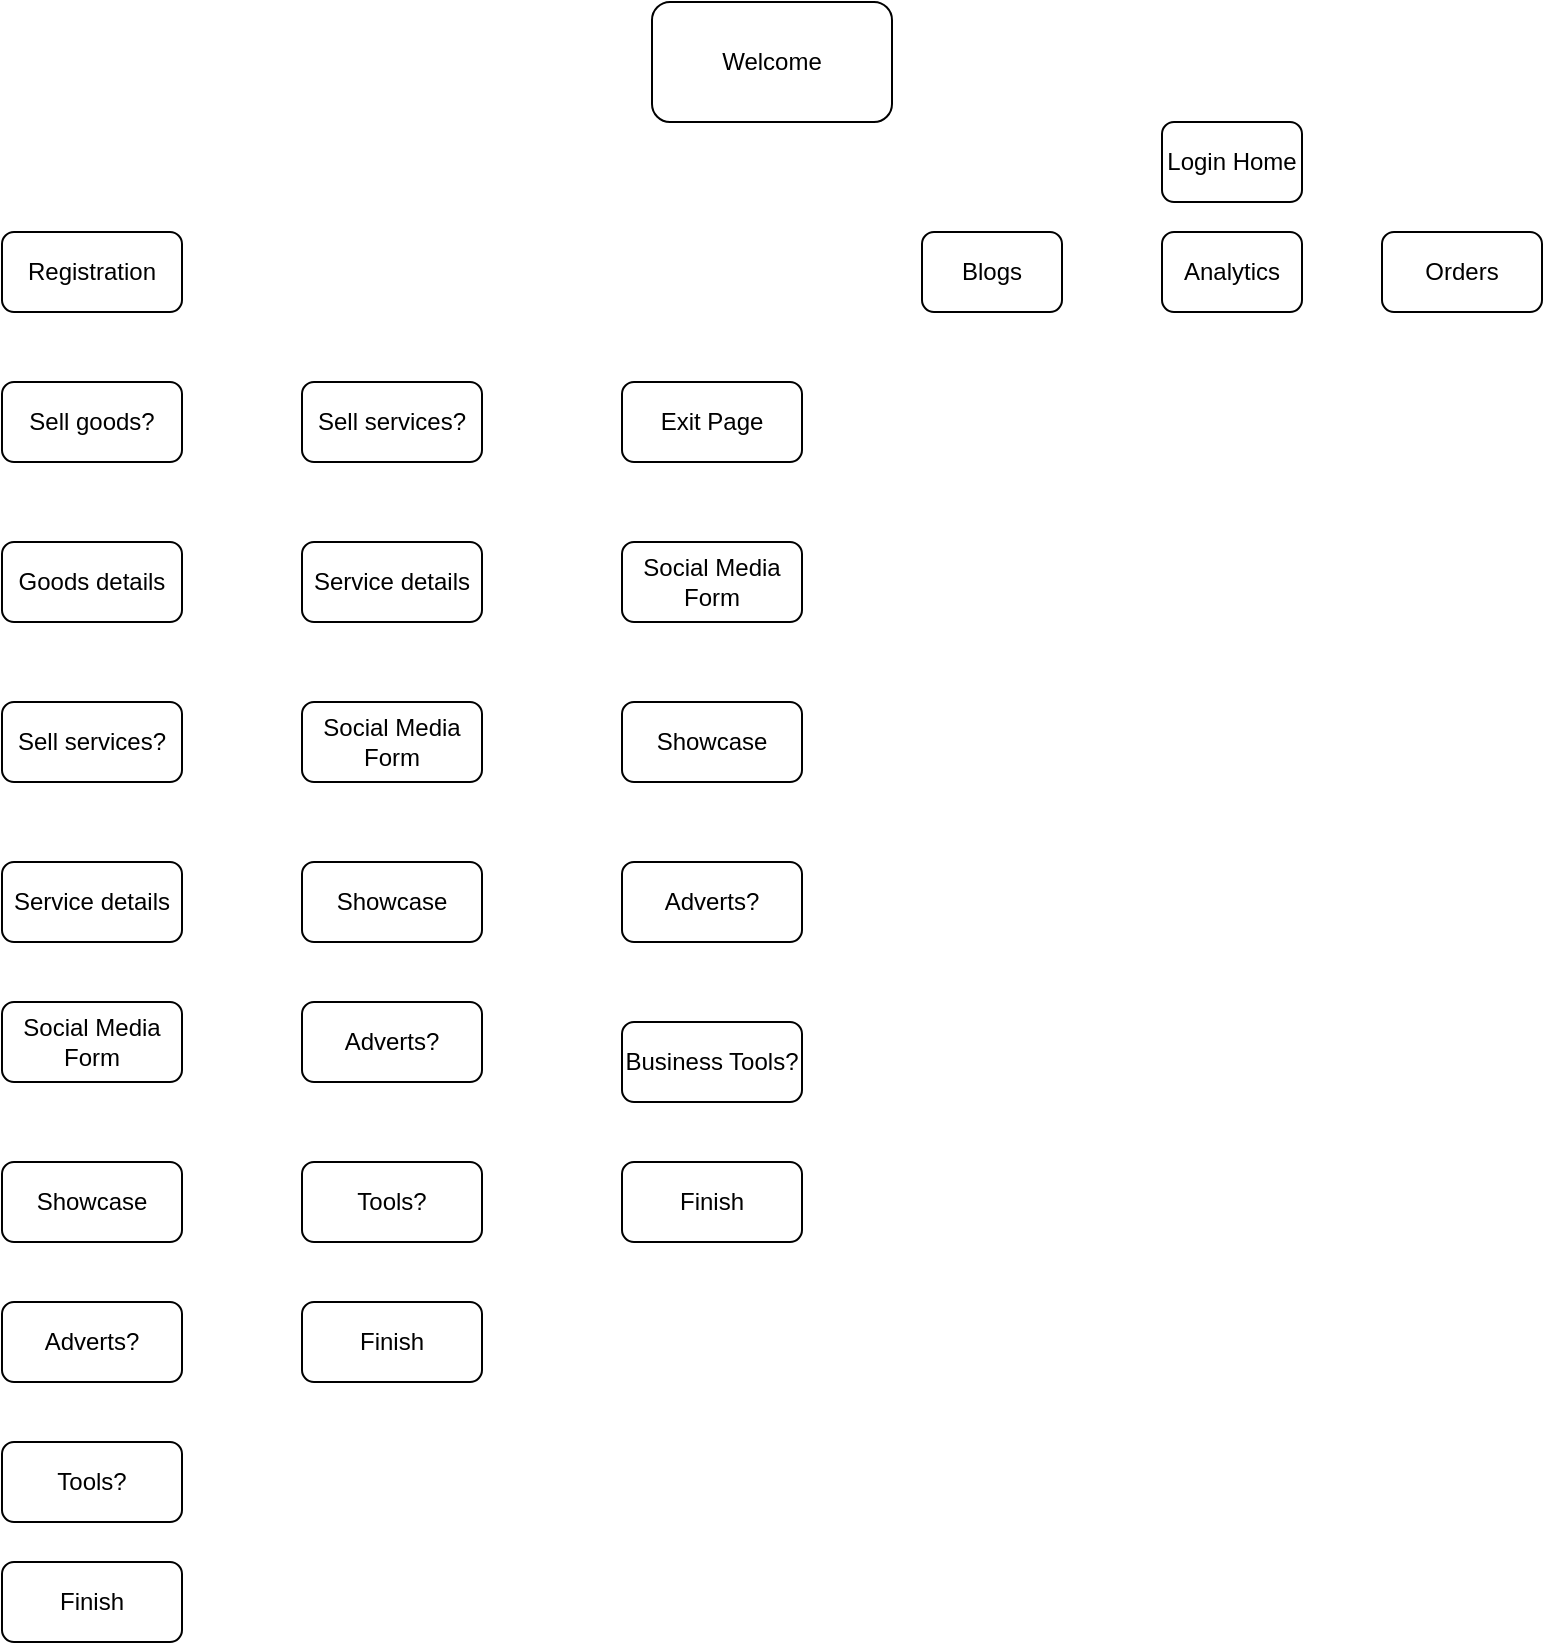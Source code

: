 <mxfile version="14.2.6" type="github">
  <diagram id="EI-SLpZy4c11w0MKUhf8" name="Page-1">
    <mxGraphModel dx="1666" dy="803" grid="1" gridSize="10" guides="1" tooltips="1" connect="1" arrows="1" fold="1" page="1" pageScale="1" pageWidth="850" pageHeight="1100" math="0" shadow="0">
      <root>
        <mxCell id="0" />
        <mxCell id="1" parent="0" />
        <mxCell id="GBD44H0l0N1KtUBJfBsn-1" value="Welcome" style="rounded=1;whiteSpace=wrap;html=1;" vertex="1" parent="1">
          <mxGeometry x="365" y="20" width="120" height="60" as="geometry" />
        </mxCell>
        <mxCell id="GBD44H0l0N1KtUBJfBsn-2" value="Blogs" style="rounded=1;whiteSpace=wrap;html=1;" vertex="1" parent="1">
          <mxGeometry x="500" y="135" width="70" height="40" as="geometry" />
        </mxCell>
        <mxCell id="GBD44H0l0N1KtUBJfBsn-3" value="Login Home" style="rounded=1;whiteSpace=wrap;html=1;" vertex="1" parent="1">
          <mxGeometry x="620" y="80" width="70" height="40" as="geometry" />
        </mxCell>
        <mxCell id="GBD44H0l0N1KtUBJfBsn-4" value="Orders" style="rounded=1;whiteSpace=wrap;html=1;" vertex="1" parent="1">
          <mxGeometry x="730" y="135" width="80" height="40" as="geometry" />
        </mxCell>
        <mxCell id="GBD44H0l0N1KtUBJfBsn-5" value="Analytics" style="rounded=1;whiteSpace=wrap;html=1;" vertex="1" parent="1">
          <mxGeometry x="620" y="135" width="70" height="40" as="geometry" />
        </mxCell>
        <mxCell id="GBD44H0l0N1KtUBJfBsn-8" value="Registration" style="rounded=1;whiteSpace=wrap;html=1;" vertex="1" parent="1">
          <mxGeometry x="40" y="135" width="90" height="40" as="geometry" />
        </mxCell>
        <mxCell id="GBD44H0l0N1KtUBJfBsn-9" value="Exit Page" style="rounded=1;whiteSpace=wrap;html=1;" vertex="1" parent="1">
          <mxGeometry x="350" y="210" width="90" height="40" as="geometry" />
        </mxCell>
        <mxCell id="GBD44H0l0N1KtUBJfBsn-10" value="Sell goods?" style="rounded=1;whiteSpace=wrap;html=1;" vertex="1" parent="1">
          <mxGeometry x="40" y="210" width="90" height="40" as="geometry" />
        </mxCell>
        <mxCell id="GBD44H0l0N1KtUBJfBsn-11" value="Sell services?" style="rounded=1;whiteSpace=wrap;html=1;" vertex="1" parent="1">
          <mxGeometry x="190" y="210" width="90" height="40" as="geometry" />
        </mxCell>
        <mxCell id="GBD44H0l0N1KtUBJfBsn-12" value="Goods details" style="rounded=1;whiteSpace=wrap;html=1;" vertex="1" parent="1">
          <mxGeometry x="40" y="290" width="90" height="40" as="geometry" />
        </mxCell>
        <mxCell id="GBD44H0l0N1KtUBJfBsn-13" value="Social Media Form" style="rounded=1;whiteSpace=wrap;html=1;" vertex="1" parent="1">
          <mxGeometry x="350" y="290" width="90" height="40" as="geometry" />
        </mxCell>
        <mxCell id="GBD44H0l0N1KtUBJfBsn-14" value="Service details" style="rounded=1;whiteSpace=wrap;html=1;" vertex="1" parent="1">
          <mxGeometry x="190" y="290" width="90" height="40" as="geometry" />
        </mxCell>
        <mxCell id="GBD44H0l0N1KtUBJfBsn-15" value="Sell services?" style="rounded=1;whiteSpace=wrap;html=1;" vertex="1" parent="1">
          <mxGeometry x="40" y="370" width="90" height="40" as="geometry" />
        </mxCell>
        <mxCell id="GBD44H0l0N1KtUBJfBsn-16" value="Service details" style="rounded=1;whiteSpace=wrap;html=1;" vertex="1" parent="1">
          <mxGeometry x="40" y="450" width="90" height="40" as="geometry" />
        </mxCell>
        <mxCell id="GBD44H0l0N1KtUBJfBsn-17" value="Social Media Form" style="rounded=1;whiteSpace=wrap;html=1;" vertex="1" parent="1">
          <mxGeometry x="40" y="520" width="90" height="40" as="geometry" />
        </mxCell>
        <mxCell id="GBD44H0l0N1KtUBJfBsn-18" value="Showcase" style="rounded=1;whiteSpace=wrap;html=1;" vertex="1" parent="1">
          <mxGeometry x="40" y="600" width="90" height="40" as="geometry" />
        </mxCell>
        <mxCell id="GBD44H0l0N1KtUBJfBsn-19" value="Adverts?" style="rounded=1;whiteSpace=wrap;html=1;" vertex="1" parent="1">
          <mxGeometry x="40" y="670" width="90" height="40" as="geometry" />
        </mxCell>
        <mxCell id="GBD44H0l0N1KtUBJfBsn-20" value="Tools?" style="rounded=1;whiteSpace=wrap;html=1;" vertex="1" parent="1">
          <mxGeometry x="40" y="740" width="90" height="40" as="geometry" />
        </mxCell>
        <mxCell id="GBD44H0l0N1KtUBJfBsn-21" value="Finish" style="rounded=1;whiteSpace=wrap;html=1;" vertex="1" parent="1">
          <mxGeometry x="40" y="800" width="90" height="40" as="geometry" />
        </mxCell>
        <mxCell id="GBD44H0l0N1KtUBJfBsn-22" value="Showcase" style="rounded=1;whiteSpace=wrap;html=1;" vertex="1" parent="1">
          <mxGeometry x="350" y="370" width="90" height="40" as="geometry" />
        </mxCell>
        <mxCell id="GBD44H0l0N1KtUBJfBsn-23" value="Adverts?" style="rounded=1;whiteSpace=wrap;html=1;" vertex="1" parent="1">
          <mxGeometry x="350" y="450" width="90" height="40" as="geometry" />
        </mxCell>
        <mxCell id="GBD44H0l0N1KtUBJfBsn-25" value="Business Tools?" style="rounded=1;whiteSpace=wrap;html=1;" vertex="1" parent="1">
          <mxGeometry x="350" y="530" width="90" height="40" as="geometry" />
        </mxCell>
        <mxCell id="GBD44H0l0N1KtUBJfBsn-26" value="Finish" style="rounded=1;whiteSpace=wrap;html=1;" vertex="1" parent="1">
          <mxGeometry x="350" y="600" width="90" height="40" as="geometry" />
        </mxCell>
        <mxCell id="GBD44H0l0N1KtUBJfBsn-27" value="Social Media Form" style="rounded=1;whiteSpace=wrap;html=1;" vertex="1" parent="1">
          <mxGeometry x="190" y="370" width="90" height="40" as="geometry" />
        </mxCell>
        <mxCell id="GBD44H0l0N1KtUBJfBsn-28" value="Showcase" style="rounded=1;whiteSpace=wrap;html=1;" vertex="1" parent="1">
          <mxGeometry x="190" y="450" width="90" height="40" as="geometry" />
        </mxCell>
        <mxCell id="GBD44H0l0N1KtUBJfBsn-29" value="Adverts?" style="rounded=1;whiteSpace=wrap;html=1;" vertex="1" parent="1">
          <mxGeometry x="190" y="520" width="90" height="40" as="geometry" />
        </mxCell>
        <mxCell id="GBD44H0l0N1KtUBJfBsn-30" value="Tools?" style="rounded=1;whiteSpace=wrap;html=1;" vertex="1" parent="1">
          <mxGeometry x="190" y="600" width="90" height="40" as="geometry" />
        </mxCell>
        <mxCell id="GBD44H0l0N1KtUBJfBsn-31" value="Finish" style="rounded=1;whiteSpace=wrap;html=1;" vertex="1" parent="1">
          <mxGeometry x="190" y="670" width="90" height="40" as="geometry" />
        </mxCell>
      </root>
    </mxGraphModel>
  </diagram>
</mxfile>
